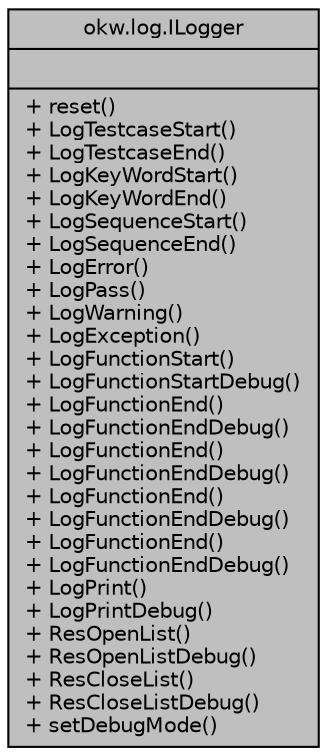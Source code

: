 digraph "okw.log.ILogger"
{
 // INTERACTIVE_SVG=YES
 // LATEX_PDF_SIZE
  edge [fontname="Helvetica",fontsize="10",labelfontname="Helvetica",labelfontsize="10"];
  node [fontname="Helvetica",fontsize="10",shape=record];
  Node2 [label="{okw.log.ILogger\n||+ reset()\l+ LogTestcaseStart()\l+ LogTestcaseEnd()\l+ LogKeyWordStart()\l+ LogKeyWordEnd()\l+ LogSequenceStart()\l+ LogSequenceEnd()\l+ LogError()\l+ LogPass()\l+ LogWarning()\l+ LogException()\l+ LogFunctionStart()\l+ LogFunctionStartDebug()\l+ LogFunctionEnd()\l+ LogFunctionEndDebug()\l+ LogFunctionEnd()\l+ LogFunctionEndDebug()\l+ LogFunctionEnd()\l+ LogFunctionEndDebug()\l+ LogFunctionEnd()\l+ LogFunctionEndDebug()\l+ LogPrint()\l+ LogPrintDebug()\l+ ResOpenList()\l+ ResOpenListDebug()\l+ ResCloseList()\l+ ResCloseListDebug()\l+ setDebugMode()\l}",height=0.2,width=0.4,color="black", fillcolor="grey75", style="filled", fontcolor="black",tooltip="Debug Logs are not a part of Interface."];
}
